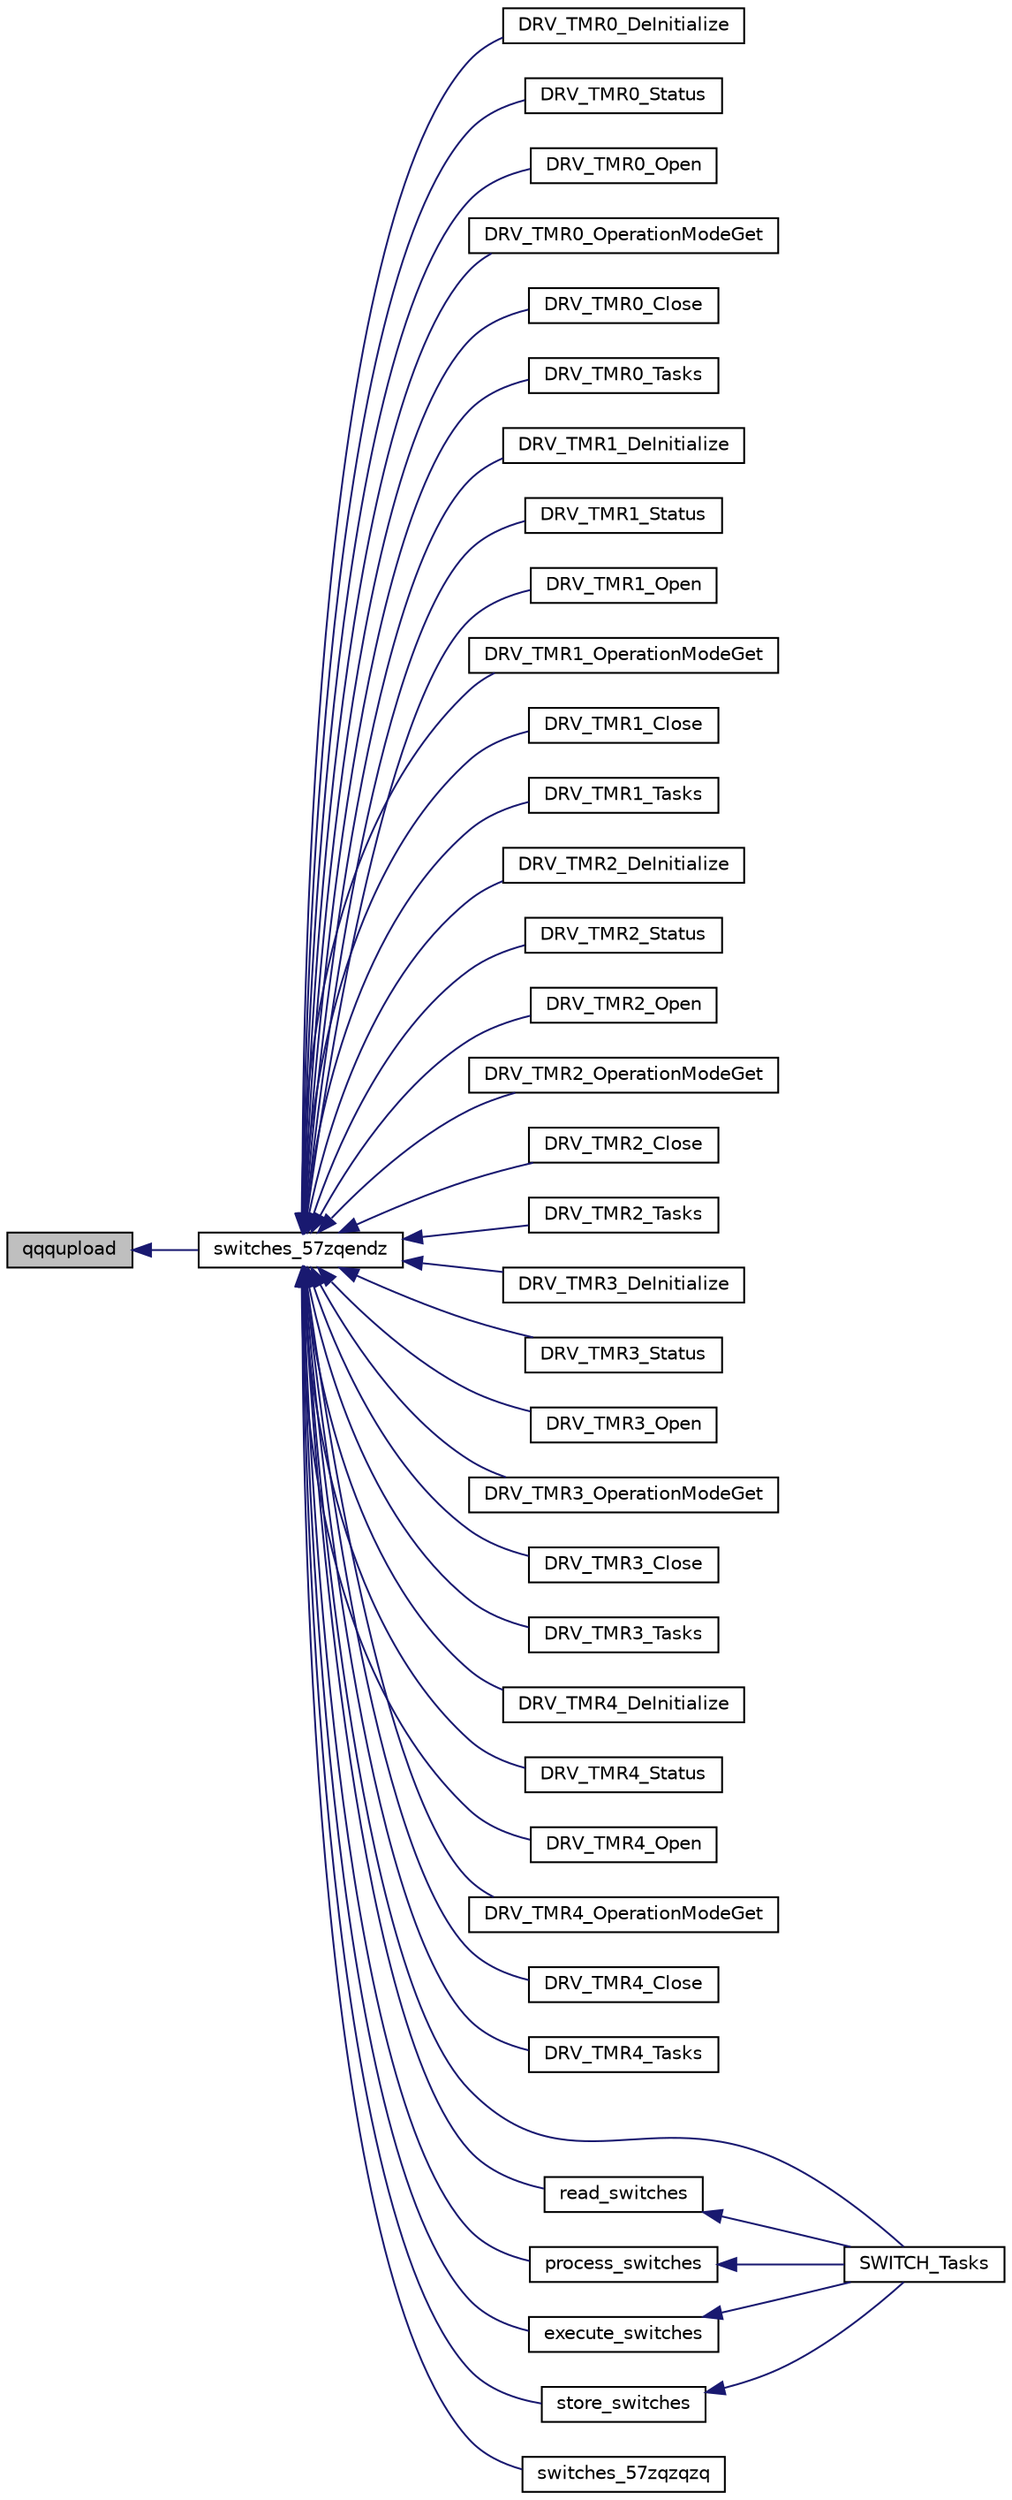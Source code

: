 digraph "qqqupload"
{
  edge [fontname="Helvetica",fontsize="10",labelfontname="Helvetica",labelfontsize="10"];
  node [fontname="Helvetica",fontsize="10",shape=record];
  rankdir="LR";
  Node1655 [label="qqqupload",height=0.2,width=0.4,color="black", fillcolor="grey75", style="filled", fontcolor="black"];
  Node1655 -> Node1656 [dir="back",color="midnightblue",fontsize="10",style="solid",fontname="Helvetica"];
  Node1656 [label="switches_57zqendz",height=0.2,width=0.4,color="black", fillcolor="white", style="filled",URL="$inszt__switches_8c.html#ad51832297247c1ed4a8e22659b160627"];
  Node1656 -> Node1657 [dir="back",color="midnightblue",fontsize="10",style="solid",fontname="Helvetica"];
  Node1657 [label="DRV_TMR0_DeInitialize",height=0.2,width=0.4,color="black", fillcolor="white", style="filled",URL="$inszt__switches_8c.html#ac35e22ce2277246569aa15a0142f42de"];
  Node1656 -> Node1658 [dir="back",color="midnightblue",fontsize="10",style="solid",fontname="Helvetica"];
  Node1658 [label="DRV_TMR0_Status",height=0.2,width=0.4,color="black", fillcolor="white", style="filled",URL="$inszt__switches_8c.html#aa0b45abb3787c0b80fba63077983fda6"];
  Node1656 -> Node1659 [dir="back",color="midnightblue",fontsize="10",style="solid",fontname="Helvetica"];
  Node1659 [label="DRV_TMR0_Open",height=0.2,width=0.4,color="black", fillcolor="white", style="filled",URL="$inszt__switches_8c.html#a6185be0b1acc5308100e9c168c6d9882"];
  Node1656 -> Node1660 [dir="back",color="midnightblue",fontsize="10",style="solid",fontname="Helvetica"];
  Node1660 [label="DRV_TMR0_OperationModeGet",height=0.2,width=0.4,color="black", fillcolor="white", style="filled",URL="$inszt__switches_8c.html#a75154e72363837310412c5f0f77ca99b"];
  Node1656 -> Node1661 [dir="back",color="midnightblue",fontsize="10",style="solid",fontname="Helvetica"];
  Node1661 [label="DRV_TMR0_Close",height=0.2,width=0.4,color="black", fillcolor="white", style="filled",URL="$inszt__switches_8c.html#a32eae35a1e64a44969e70c746ec9cdc2"];
  Node1656 -> Node1662 [dir="back",color="midnightblue",fontsize="10",style="solid",fontname="Helvetica"];
  Node1662 [label="DRV_TMR0_Tasks",height=0.2,width=0.4,color="black", fillcolor="white", style="filled",URL="$inszt__switches_8c.html#a074ed24077060483c762988f726d23e9"];
  Node1656 -> Node1663 [dir="back",color="midnightblue",fontsize="10",style="solid",fontname="Helvetica"];
  Node1663 [label="DRV_TMR1_DeInitialize",height=0.2,width=0.4,color="black", fillcolor="white", style="filled",URL="$inszt__switches_8c.html#abf7739f5097a1ceff5268ea070a35c9e"];
  Node1656 -> Node1664 [dir="back",color="midnightblue",fontsize="10",style="solid",fontname="Helvetica"];
  Node1664 [label="DRV_TMR1_Status",height=0.2,width=0.4,color="black", fillcolor="white", style="filled",URL="$inszt__switches_8c.html#af0b509a65d0cc40830845f905e72f383"];
  Node1656 -> Node1665 [dir="back",color="midnightblue",fontsize="10",style="solid",fontname="Helvetica"];
  Node1665 [label="DRV_TMR1_Open",height=0.2,width=0.4,color="black", fillcolor="white", style="filled",URL="$inszt__switches_8c.html#ac23662f1a2e62aff3d8576b4fb403b5e"];
  Node1656 -> Node1666 [dir="back",color="midnightblue",fontsize="10",style="solid",fontname="Helvetica"];
  Node1666 [label="DRV_TMR1_OperationModeGet",height=0.2,width=0.4,color="black", fillcolor="white", style="filled",URL="$inszt__switches_8c.html#a2ddcb52c248a14db2f5d3cc2b8396b4d"];
  Node1656 -> Node1667 [dir="back",color="midnightblue",fontsize="10",style="solid",fontname="Helvetica"];
  Node1667 [label="DRV_TMR1_Close",height=0.2,width=0.4,color="black", fillcolor="white", style="filled",URL="$inszt__switches_8c.html#a6a5cde4bb2a1f040394eff6085aa1d59"];
  Node1656 -> Node1668 [dir="back",color="midnightblue",fontsize="10",style="solid",fontname="Helvetica"];
  Node1668 [label="DRV_TMR1_Tasks",height=0.2,width=0.4,color="black", fillcolor="white", style="filled",URL="$inszt__switches_8c.html#a0c01e1083b80ad88b2bc0fae758b1f0e"];
  Node1656 -> Node1669 [dir="back",color="midnightblue",fontsize="10",style="solid",fontname="Helvetica"];
  Node1669 [label="DRV_TMR2_DeInitialize",height=0.2,width=0.4,color="black", fillcolor="white", style="filled",URL="$inszt__switches_8c.html#a0aa800750e31f5d3aea0afcd7faa41fe"];
  Node1656 -> Node1670 [dir="back",color="midnightblue",fontsize="10",style="solid",fontname="Helvetica"];
  Node1670 [label="DRV_TMR2_Status",height=0.2,width=0.4,color="black", fillcolor="white", style="filled",URL="$inszt__switches_8c.html#ab66021f387d5cbb3e7ab20b7718aa773"];
  Node1656 -> Node1671 [dir="back",color="midnightblue",fontsize="10",style="solid",fontname="Helvetica"];
  Node1671 [label="DRV_TMR2_Open",height=0.2,width=0.4,color="black", fillcolor="white", style="filled",URL="$inszt__switches_8c.html#ae3ec2e7d926f1dfcf4d5b4ec3f4452b1"];
  Node1656 -> Node1672 [dir="back",color="midnightblue",fontsize="10",style="solid",fontname="Helvetica"];
  Node1672 [label="DRV_TMR2_OperationModeGet",height=0.2,width=0.4,color="black", fillcolor="white", style="filled",URL="$inszt__switches_8c.html#aaec612bc5ca6823e226aa9e168f0f7e4"];
  Node1656 -> Node1673 [dir="back",color="midnightblue",fontsize="10",style="solid",fontname="Helvetica"];
  Node1673 [label="DRV_TMR2_Close",height=0.2,width=0.4,color="black", fillcolor="white", style="filled",URL="$inszt__switches_8c.html#a5ad44e5f36f8a566c396331e7c08c15d"];
  Node1656 -> Node1674 [dir="back",color="midnightblue",fontsize="10",style="solid",fontname="Helvetica"];
  Node1674 [label="DRV_TMR2_Tasks",height=0.2,width=0.4,color="black", fillcolor="white", style="filled",URL="$inszt__switches_8c.html#a4cae103296c260a0cacd0bfbb02abec6"];
  Node1656 -> Node1675 [dir="back",color="midnightblue",fontsize="10",style="solid",fontname="Helvetica"];
  Node1675 [label="DRV_TMR3_DeInitialize",height=0.2,width=0.4,color="black", fillcolor="white", style="filled",URL="$inszt__switches_8c.html#a51119949a1b0dc2ade9d15cd3eef3cf9"];
  Node1656 -> Node1676 [dir="back",color="midnightblue",fontsize="10",style="solid",fontname="Helvetica"];
  Node1676 [label="DRV_TMR3_Status",height=0.2,width=0.4,color="black", fillcolor="white", style="filled",URL="$inszt__switches_8c.html#ab337820f2261ee63bfbdbe91f999de92"];
  Node1656 -> Node1677 [dir="back",color="midnightblue",fontsize="10",style="solid",fontname="Helvetica"];
  Node1677 [label="DRV_TMR3_Open",height=0.2,width=0.4,color="black", fillcolor="white", style="filled",URL="$inszt__switches_8c.html#a14def85d2721c6fe7a0f52e5da985745"];
  Node1656 -> Node1678 [dir="back",color="midnightblue",fontsize="10",style="solid",fontname="Helvetica"];
  Node1678 [label="DRV_TMR3_OperationModeGet",height=0.2,width=0.4,color="black", fillcolor="white", style="filled",URL="$inszt__switches_8c.html#aba3d374b5742c8fed77fb9c5125906e8"];
  Node1656 -> Node1679 [dir="back",color="midnightblue",fontsize="10",style="solid",fontname="Helvetica"];
  Node1679 [label="DRV_TMR3_Close",height=0.2,width=0.4,color="black", fillcolor="white", style="filled",URL="$inszt__switches_8c.html#a5dd9fa4b5c96ae83f17ed22952b3526b"];
  Node1656 -> Node1680 [dir="back",color="midnightblue",fontsize="10",style="solid",fontname="Helvetica"];
  Node1680 [label="DRV_TMR3_Tasks",height=0.2,width=0.4,color="black", fillcolor="white", style="filled",URL="$inszt__switches_8c.html#ac4622292b2dab66f9b5ae9778db08478"];
  Node1656 -> Node1681 [dir="back",color="midnightblue",fontsize="10",style="solid",fontname="Helvetica"];
  Node1681 [label="DRV_TMR4_DeInitialize",height=0.2,width=0.4,color="black", fillcolor="white", style="filled",URL="$inszt__switches_8c.html#a24315793d9553d184024aea496534bc5"];
  Node1656 -> Node1682 [dir="back",color="midnightblue",fontsize="10",style="solid",fontname="Helvetica"];
  Node1682 [label="DRV_TMR4_Status",height=0.2,width=0.4,color="black", fillcolor="white", style="filled",URL="$inszt__switches_8c.html#aeb55a9257642cf221bcb641b25033668"];
  Node1656 -> Node1683 [dir="back",color="midnightblue",fontsize="10",style="solid",fontname="Helvetica"];
  Node1683 [label="DRV_TMR4_Open",height=0.2,width=0.4,color="black", fillcolor="white", style="filled",URL="$inszt__switches_8c.html#a6e2c39c5a9d8b23859be0e673b43b1b9"];
  Node1656 -> Node1684 [dir="back",color="midnightblue",fontsize="10",style="solid",fontname="Helvetica"];
  Node1684 [label="DRV_TMR4_OperationModeGet",height=0.2,width=0.4,color="black", fillcolor="white", style="filled",URL="$inszt__switches_8c.html#ad47780c4b3a36ef4f64841b0106a751d"];
  Node1656 -> Node1685 [dir="back",color="midnightblue",fontsize="10",style="solid",fontname="Helvetica"];
  Node1685 [label="DRV_TMR4_Close",height=0.2,width=0.4,color="black", fillcolor="white", style="filled",URL="$inszt__switches_8c.html#abca98245dd4f6348cc96c19911fa2f7f"];
  Node1656 -> Node1686 [dir="back",color="midnightblue",fontsize="10",style="solid",fontname="Helvetica"];
  Node1686 [label="DRV_TMR4_Tasks",height=0.2,width=0.4,color="black", fillcolor="white", style="filled",URL="$inszt__switches_8c.html#a97a4bb302673812056f8ad54ea70b59e"];
  Node1656 -> Node1687 [dir="back",color="midnightblue",fontsize="10",style="solid",fontname="Helvetica"];
  Node1687 [label="SWITCH_Tasks",height=0.2,width=0.4,color="black", fillcolor="white", style="filled",URL="$switches_8h.html#a0ffce63133343b1dfc8e67d0f6d13780"];
  Node1656 -> Node1688 [dir="back",color="midnightblue",fontsize="10",style="solid",fontname="Helvetica"];
  Node1688 [label="read_switches",height=0.2,width=0.4,color="black", fillcolor="white", style="filled",URL="$inszt__switches_8c.html#a72386960c37426d8bb9bd9531d2e1484"];
  Node1688 -> Node1687 [dir="back",color="midnightblue",fontsize="10",style="solid",fontname="Helvetica"];
  Node1656 -> Node1689 [dir="back",color="midnightblue",fontsize="10",style="solid",fontname="Helvetica"];
  Node1689 [label="process_switches",height=0.2,width=0.4,color="black", fillcolor="white", style="filled",URL="$inszt__switches_8c.html#ad6c7997f17934c16032f65c75744f056"];
  Node1689 -> Node1687 [dir="back",color="midnightblue",fontsize="10",style="solid",fontname="Helvetica"];
  Node1656 -> Node1690 [dir="back",color="midnightblue",fontsize="10",style="solid",fontname="Helvetica"];
  Node1690 [label="execute_switches",height=0.2,width=0.4,color="black", fillcolor="white", style="filled",URL="$inszt__switches_8c.html#aed0a5a04947c339791d9c4ff3c430ed3"];
  Node1690 -> Node1687 [dir="back",color="midnightblue",fontsize="10",style="solid",fontname="Helvetica"];
  Node1656 -> Node1691 [dir="back",color="midnightblue",fontsize="10",style="solid",fontname="Helvetica"];
  Node1691 [label="store_switches",height=0.2,width=0.4,color="black", fillcolor="white", style="filled",URL="$inszt__switches_8c.html#a9b67fe7001c0d8cac409f5a5fcaa7f6c"];
  Node1691 -> Node1687 [dir="back",color="midnightblue",fontsize="10",style="solid",fontname="Helvetica"];
  Node1656 -> Node1692 [dir="back",color="midnightblue",fontsize="10",style="solid",fontname="Helvetica"];
  Node1692 [label="switches_57zqzqzq",height=0.2,width=0.4,color="black", fillcolor="white", style="filled",URL="$inszt__switches_8c.html#a506c7a8082972cdea199dc29776ccadc"];
}
